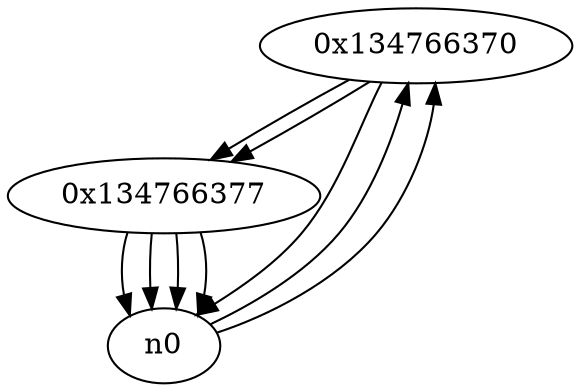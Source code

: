 digraph G{
/* nodes */
  n1 [label="0x134766370"]
  n2 [label="0x134766377"]
/* edges */
n1 -> n2;
n1 -> n0;
n0 -> n1;
n0 -> n1;
n2 -> n0;
n2 -> n0;
n2 -> n0;
n2 -> n0;
n1 -> n2;
}
